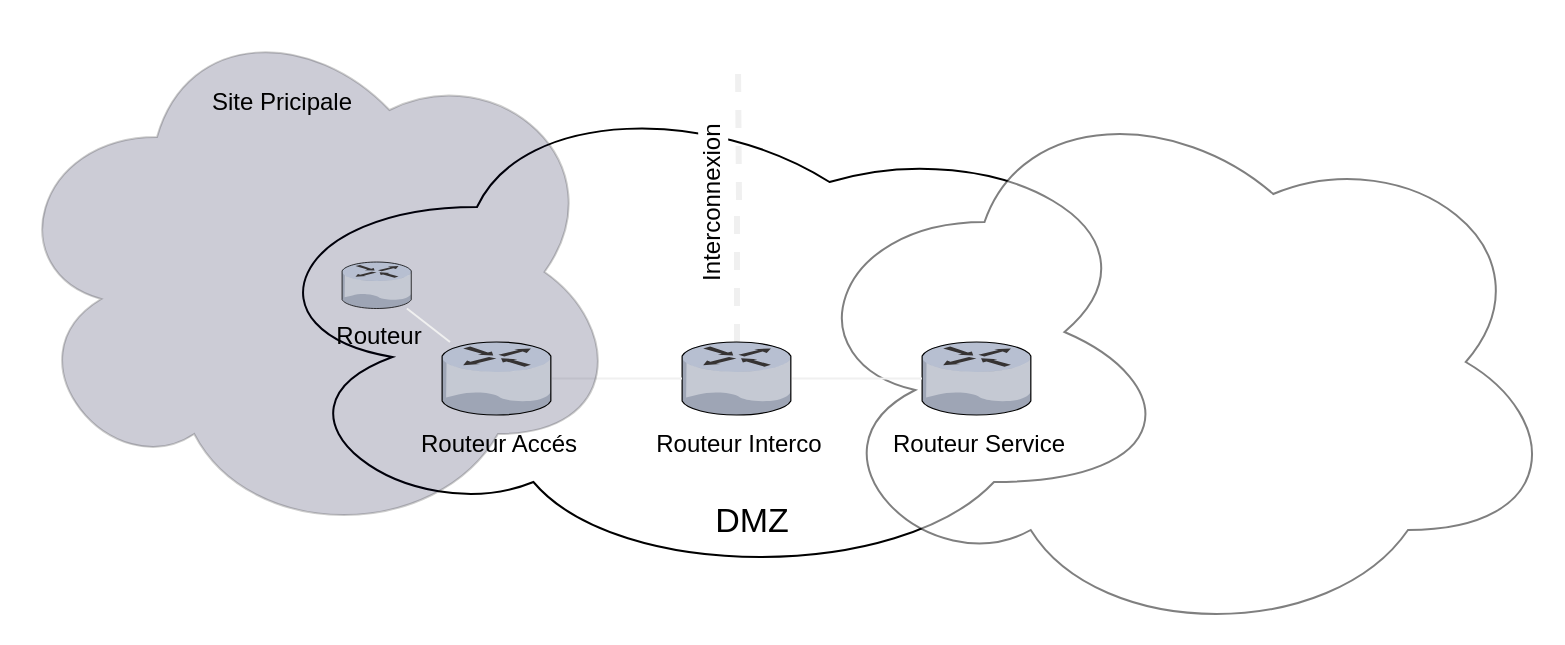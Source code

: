 <mxfile>
    <diagram id="RFPpvGqabJ30Rk53xzAh" name="Page-1">
        <mxGraphModel dx="639" dy="294" grid="1" gridSize="10" guides="1" tooltips="1" connect="1" arrows="1" fold="1" page="1" pageScale="1" pageWidth="827" pageHeight="1169" math="0" shadow="0">
            <root>
                <mxCell id="0"/>
                <mxCell id="1" parent="0"/>
                <mxCell id="17" value="" style="ellipse;shape=cloud;whiteSpace=wrap;html=1;" vertex="1" parent="1">
                    <mxGeometry x="150" y="130" width="470" height="250" as="geometry"/>
                </mxCell>
                <mxCell id="16" value="" style="ellipse;shape=cloud;whiteSpace=wrap;html=1;opacity=50;" vertex="1" parent="1">
                    <mxGeometry x="425" y="130" width="385" height="280" as="geometry"/>
                </mxCell>
                <mxCell id="10" value="" style="edgeStyle=orthogonalEdgeStyle;rounded=0;orthogonalLoop=1;jettySize=auto;html=1;strokeColor=#f0f0f0;endArrow=none;endFill=0;strokeWidth=3;dashed=1;" edge="1" parent="1" source="2">
                    <mxGeometry relative="1" as="geometry">
                        <mxPoint x="398" y="120" as="targetPoint"/>
                    </mxGeometry>
                </mxCell>
                <mxCell id="13" value="&lt;font style=&quot;font-size: 12px&quot;&gt;Interconnexion&lt;/font&gt;" style="edgeLabel;html=1;align=center;verticalAlign=middle;resizable=0;points=[];rotation=270;" vertex="1" connectable="0" parent="10">
                    <mxGeometry x="0.821" y="-1" relative="1" as="geometry">
                        <mxPoint x="-14" y="58" as="offset"/>
                    </mxGeometry>
                </mxCell>
                <mxCell id="2" value="Routeur Interco" style="verticalLabelPosition=bottom;aspect=fixed;html=1;verticalAlign=top;strokeColor=none;align=center;outlineConnect=0;shape=mxgraph.citrix.router;" vertex="1" parent="1">
                    <mxGeometry x="370" y="260" width="55" height="36.5" as="geometry"/>
                </mxCell>
                <mxCell id="3" value="Routeur Service" style="verticalLabelPosition=bottom;aspect=fixed;html=1;verticalAlign=top;strokeColor=none;align=center;outlineConnect=0;shape=mxgraph.citrix.router;" vertex="1" parent="1">
                    <mxGeometry x="490" y="260" width="55" height="36.5" as="geometry"/>
                </mxCell>
                <mxCell id="14" value="" style="endArrow=none;html=1;strokeColor=#f0f0f0;strokeWidth=1;" edge="1" parent="1" source="4" target="2">
                    <mxGeometry width="50" height="50" relative="1" as="geometry">
                        <mxPoint x="360" y="280" as="sourcePoint"/>
                        <mxPoint x="410" y="230" as="targetPoint"/>
                    </mxGeometry>
                </mxCell>
                <mxCell id="15" value="" style="endArrow=none;html=1;strokeColor=#f0f0f0;strokeWidth=1;" edge="1" parent="1" source="2" target="3">
                    <mxGeometry width="50" height="50" relative="1" as="geometry">
                        <mxPoint x="360" y="280" as="sourcePoint"/>
                        <mxPoint x="410" y="230" as="targetPoint"/>
                    </mxGeometry>
                </mxCell>
                <mxCell id="19" value="" style="ellipse;shape=cloud;whiteSpace=wrap;html=1;opacity=20;fillColor=#000033;" vertex="1" parent="1">
                    <mxGeometry x="30" y="90" width="310" height="270" as="geometry"/>
                </mxCell>
                <mxCell id="4" value="Routeur Accés" style="verticalLabelPosition=bottom;aspect=fixed;html=1;verticalAlign=top;strokeColor=none;align=center;outlineConnect=0;shape=mxgraph.citrix.router;" vertex="1" parent="1">
                    <mxGeometry x="250" y="260" width="55" height="36.5" as="geometry"/>
                </mxCell>
                <mxCell id="20" value="Routeur" style="verticalLabelPosition=bottom;aspect=fixed;html=1;verticalAlign=top;strokeColor=none;align=center;outlineConnect=0;shape=mxgraph.citrix.router;" vertex="1" parent="1">
                    <mxGeometry x="200" y="220.02" width="35" height="23.23" as="geometry"/>
                </mxCell>
                <mxCell id="21" value="" style="endArrow=none;html=1;strokeColor=#f0f0f0;strokeWidth=1;" edge="1" parent="1" source="20" target="4">
                    <mxGeometry width="50" height="50" relative="1" as="geometry">
                        <mxPoint x="330" y="290" as="sourcePoint"/>
                        <mxPoint x="380" y="240" as="targetPoint"/>
                    </mxGeometry>
                </mxCell>
                <mxCell id="22" value="Site Pricipale" style="text;html=1;strokeColor=none;fillColor=none;align=center;verticalAlign=middle;whiteSpace=wrap;rounded=0;opacity=20;" vertex="1" parent="1">
                    <mxGeometry x="130" y="130" width="80" height="20" as="geometry"/>
                </mxCell>
                <mxCell id="23" value="&lt;font style=&quot;font-size: 17px&quot;&gt;DMZ&lt;/font&gt;" style="text;html=1;strokeColor=none;fillColor=none;align=center;verticalAlign=middle;whiteSpace=wrap;rounded=0;opacity=20;" vertex="1" parent="1">
                    <mxGeometry x="385" y="340" width="40" height="20" as="geometry"/>
                </mxCell>
            </root>
        </mxGraphModel>
    </diagram>
</mxfile>